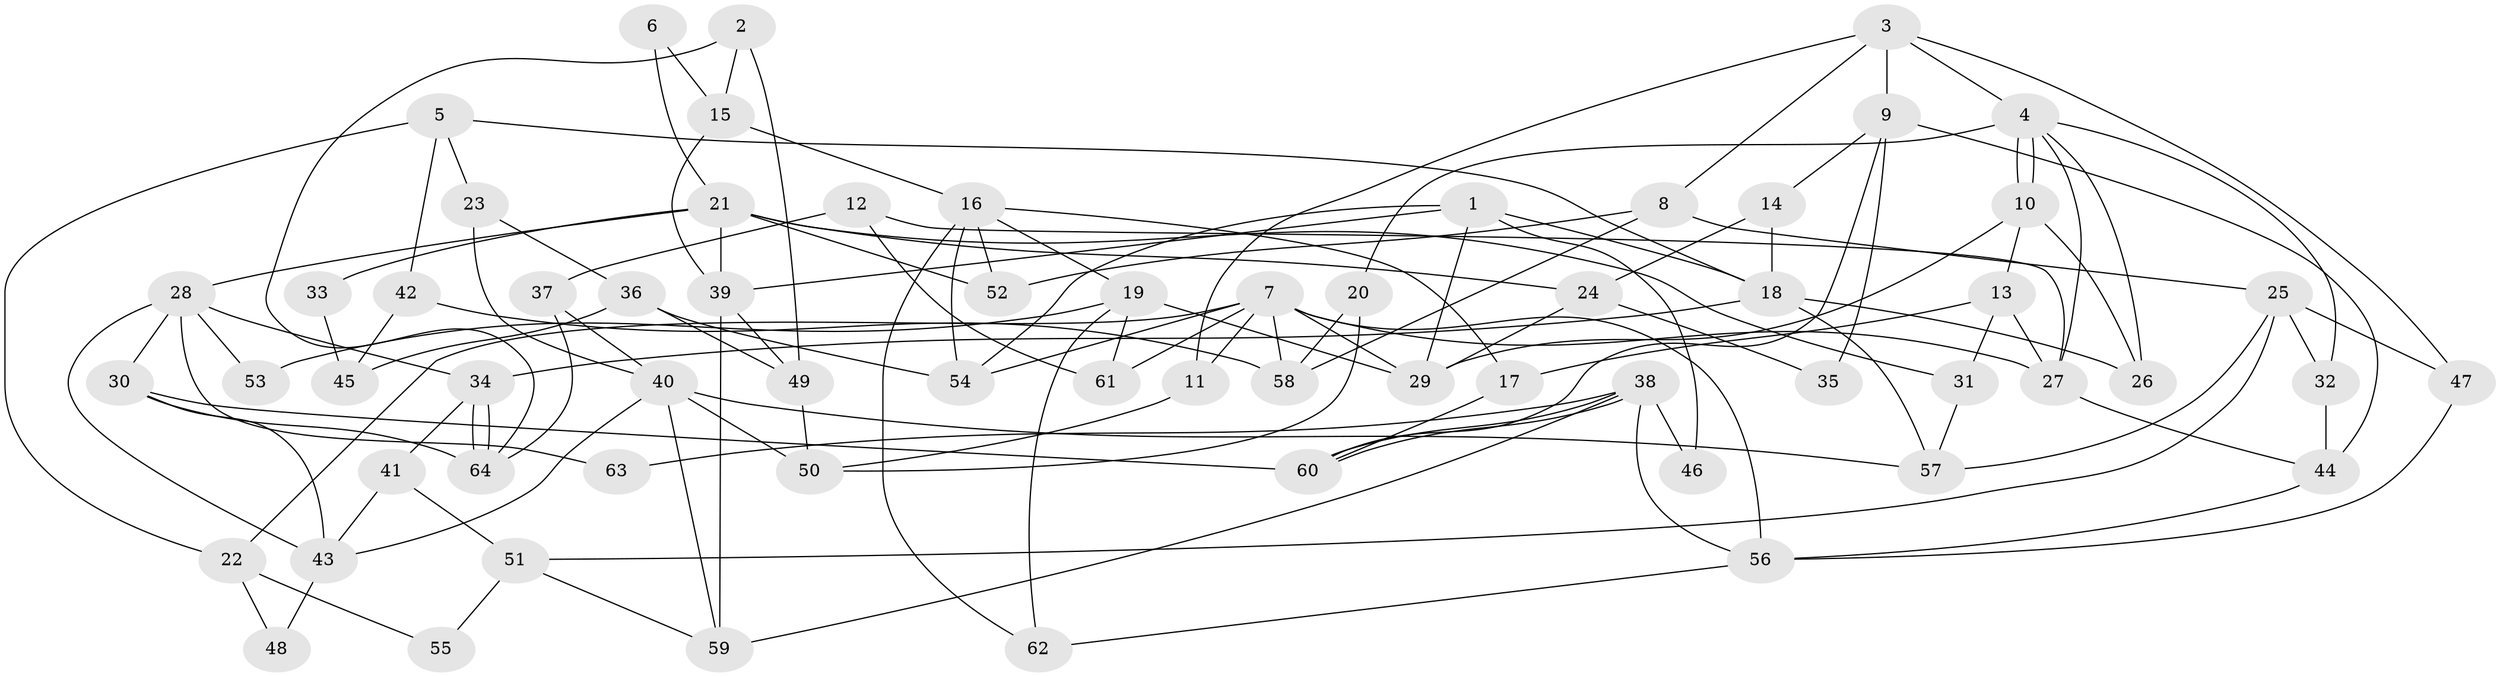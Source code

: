 // Generated by graph-tools (version 1.1) at 2025/26/03/09/25 03:26:19]
// undirected, 64 vertices, 128 edges
graph export_dot {
graph [start="1"]
  node [color=gray90,style=filled];
  1;
  2;
  3;
  4;
  5;
  6;
  7;
  8;
  9;
  10;
  11;
  12;
  13;
  14;
  15;
  16;
  17;
  18;
  19;
  20;
  21;
  22;
  23;
  24;
  25;
  26;
  27;
  28;
  29;
  30;
  31;
  32;
  33;
  34;
  35;
  36;
  37;
  38;
  39;
  40;
  41;
  42;
  43;
  44;
  45;
  46;
  47;
  48;
  49;
  50;
  51;
  52;
  53;
  54;
  55;
  56;
  57;
  58;
  59;
  60;
  61;
  62;
  63;
  64;
  1 -- 54;
  1 -- 39;
  1 -- 18;
  1 -- 29;
  1 -- 46;
  2 -- 49;
  2 -- 64;
  2 -- 15;
  3 -- 8;
  3 -- 4;
  3 -- 9;
  3 -- 11;
  3 -- 47;
  4 -- 10;
  4 -- 10;
  4 -- 27;
  4 -- 20;
  4 -- 26;
  4 -- 32;
  5 -- 18;
  5 -- 23;
  5 -- 22;
  5 -- 42;
  6 -- 15;
  6 -- 21;
  7 -- 29;
  7 -- 56;
  7 -- 11;
  7 -- 22;
  7 -- 27;
  7 -- 54;
  7 -- 58;
  7 -- 61;
  8 -- 58;
  8 -- 52;
  8 -- 25;
  9 -- 60;
  9 -- 14;
  9 -- 35;
  9 -- 44;
  10 -- 13;
  10 -- 26;
  10 -- 29;
  11 -- 50;
  12 -- 61;
  12 -- 27;
  12 -- 37;
  13 -- 27;
  13 -- 31;
  13 -- 17;
  14 -- 18;
  14 -- 24;
  15 -- 16;
  15 -- 39;
  16 -- 19;
  16 -- 17;
  16 -- 52;
  16 -- 54;
  16 -- 62;
  17 -- 60;
  18 -- 26;
  18 -- 34;
  18 -- 57;
  19 -- 62;
  19 -- 29;
  19 -- 53;
  19 -- 61;
  20 -- 50;
  20 -- 58;
  21 -- 24;
  21 -- 28;
  21 -- 31;
  21 -- 33;
  21 -- 39;
  21 -- 52;
  22 -- 48;
  22 -- 55;
  23 -- 40;
  23 -- 36;
  24 -- 29;
  24 -- 35;
  25 -- 47;
  25 -- 32;
  25 -- 51;
  25 -- 57;
  27 -- 44;
  28 -- 34;
  28 -- 43;
  28 -- 30;
  28 -- 53;
  28 -- 63;
  30 -- 64;
  30 -- 43;
  30 -- 60;
  31 -- 57;
  32 -- 44;
  33 -- 45;
  34 -- 64;
  34 -- 64;
  34 -- 41;
  36 -- 54;
  36 -- 49;
  36 -- 45;
  37 -- 40;
  37 -- 64;
  38 -- 59;
  38 -- 60;
  38 -- 60;
  38 -- 46;
  38 -- 56;
  38 -- 63;
  39 -- 49;
  39 -- 59;
  40 -- 57;
  40 -- 59;
  40 -- 43;
  40 -- 50;
  41 -- 43;
  41 -- 51;
  42 -- 58;
  42 -- 45;
  43 -- 48;
  44 -- 56;
  47 -- 56;
  49 -- 50;
  51 -- 55;
  51 -- 59;
  56 -- 62;
}
